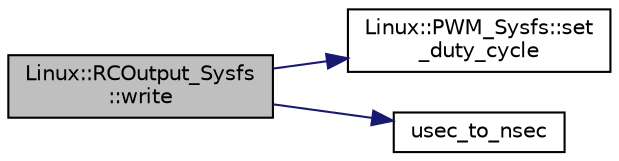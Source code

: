 digraph "Linux::RCOutput_Sysfs::write"
{
 // INTERACTIVE_SVG=YES
  edge [fontname="Helvetica",fontsize="10",labelfontname="Helvetica",labelfontsize="10"];
  node [fontname="Helvetica",fontsize="10",shape=record];
  rankdir="LR";
  Node1 [label="Linux::RCOutput_Sysfs\l::write",height=0.2,width=0.4,color="black", fillcolor="grey75", style="filled", fontcolor="black"];
  Node1 -> Node2 [color="midnightblue",fontsize="10",style="solid",fontname="Helvetica"];
  Node2 [label="Linux::PWM_Sysfs::set\l_duty_cycle",height=0.2,width=0.4,color="black", fillcolor="white", style="filled",URL="$classLinux_1_1PWM__Sysfs.html#a11a8707e97d57ddd71de81d435fa40c4"];
  Node1 -> Node3 [color="midnightblue",fontsize="10",style="solid",fontname="Helvetica"];
  Node3 [label="usec_to_nsec",height=0.2,width=0.4,color="black", fillcolor="white", style="filled",URL="$AP__Math_8h.html#a390a5af37741d7ee0affc42c3ae51026"];
}
